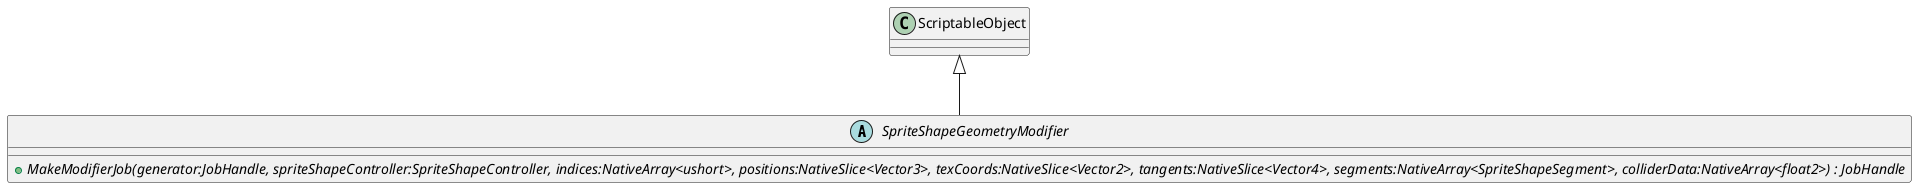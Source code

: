 @startuml
abstract class SpriteShapeGeometryModifier {
    + {abstract} MakeModifierJob(generator:JobHandle, spriteShapeController:SpriteShapeController, indices:NativeArray<ushort>, positions:NativeSlice<Vector3>, texCoords:NativeSlice<Vector2>, tangents:NativeSlice<Vector4>, segments:NativeArray<SpriteShapeSegment>, colliderData:NativeArray<float2>) : JobHandle
}
ScriptableObject <|-- SpriteShapeGeometryModifier
@enduml

